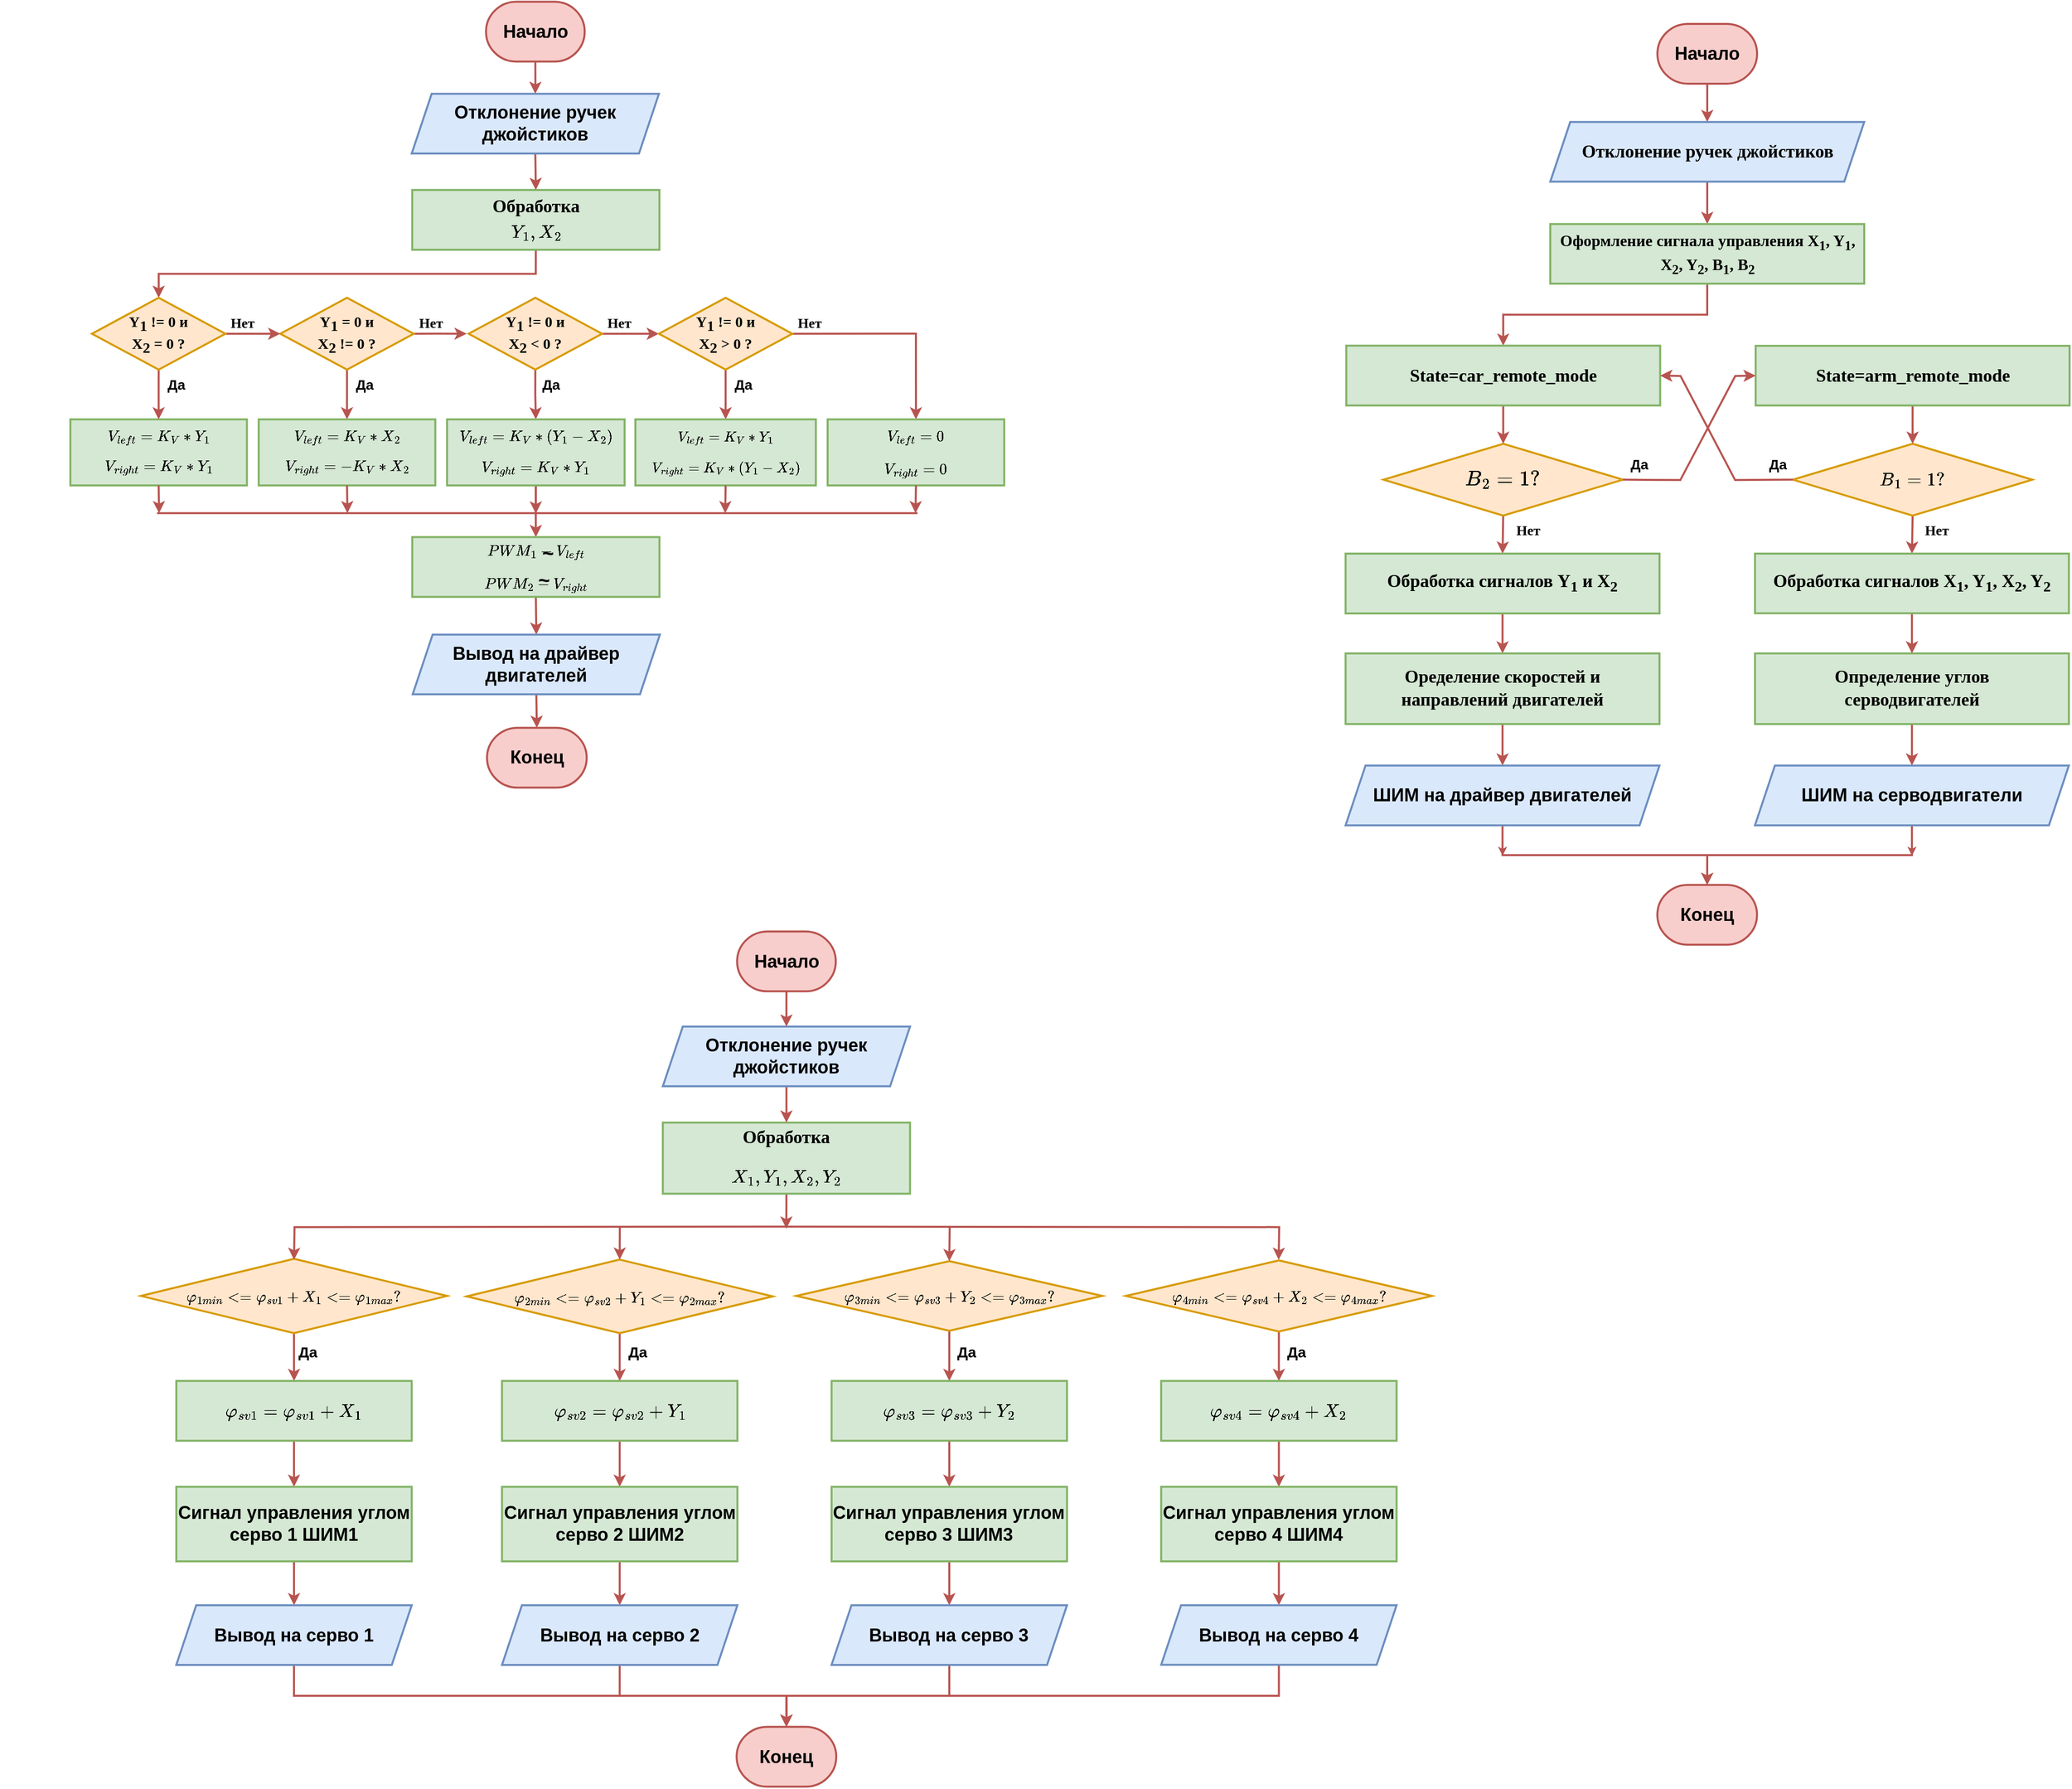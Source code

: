 <mxfile version="21.2.1" type="device">
  <diagram name="Page-1" id="fsiJWCrkEgGXUVQKhtXs">
    <mxGraphModel dx="1404" dy="806" grid="1" gridSize="3.937" guides="1" tooltips="1" connect="1" arrows="1" fold="1" page="1" pageScale="1" pageWidth="3300" pageHeight="2339" math="1" shadow="0">
      <root>
        <mxCell id="0" />
        <mxCell id="1" parent="0" />
        <mxCell id="ckgiYPbU8TG16HKiA_05-8" style="edgeStyle=orthogonalEdgeStyle;rounded=0;orthogonalLoop=1;jettySize=auto;html=1;exitX=0.5;exitY=1;exitDx=0;exitDy=0;entryX=0.5;entryY=0;entryDx=0;entryDy=0;fillColor=#f8cecc;strokeColor=#b85450;strokeWidth=2;" parent="1" source="ckgiYPbU8TG16HKiA_05-1" target="ckgiYPbU8TG16HKiA_05-2" edge="1">
          <mxGeometry relative="1" as="geometry" />
        </mxCell>
        <mxCell id="ckgiYPbU8TG16HKiA_05-1" value="&lt;h3&gt;&lt;font style=&quot;font-size: 18px;&quot; face=&quot;Verdana&quot;&gt;Отклонение ручек джойстиков&lt;/font&gt;&lt;/h3&gt;" style="shape=parallelogram;perimeter=parallelogramPerimeter;whiteSpace=wrap;html=1;fixedSize=1;strokeWidth=2;fillColor=#dae8fc;strokeColor=#6c8ebf;" parent="1" vertex="1">
          <mxGeometry x="1571.54" y="224.41" width="314.96" height="59.842" as="geometry" />
        </mxCell>
        <mxCell id="ckgiYPbU8TG16HKiA_05-32" style="edgeStyle=orthogonalEdgeStyle;rounded=0;orthogonalLoop=1;jettySize=auto;html=1;exitX=0.5;exitY=1;exitDx=0;exitDy=0;entryX=0.5;entryY=0;entryDx=0;entryDy=0;fillColor=#f8cecc;strokeColor=#b85450;strokeWidth=2;" parent="1" source="ckgiYPbU8TG16HKiA_05-2" target="ckgiYPbU8TG16HKiA_05-11" edge="1">
          <mxGeometry relative="1" as="geometry" />
        </mxCell>
        <mxCell id="ckgiYPbU8TG16HKiA_05-2" value="&lt;h3 style=&quot;font-size: 16px;&quot;&gt;&lt;font style=&quot;font-size: 16px;&quot; face=&quot;Verdana&quot;&gt;Оформление сигнала управления X&lt;sub style=&quot;&quot;&gt;1&lt;/sub&gt;, Y&lt;sub style=&quot;&quot;&gt;1&lt;/sub&gt;, X&lt;sub style=&quot;&quot;&gt;2&lt;/sub&gt;, Y&lt;sub style=&quot;&quot;&gt;2&lt;/sub&gt;, B&lt;sub style=&quot;&quot;&gt;1&lt;/sub&gt;, B&lt;sub style=&quot;&quot;&gt;2&lt;/sub&gt;&lt;/font&gt;&lt;/h3&gt;" style="rounded=0;whiteSpace=wrap;html=1;strokeWidth=2;fillColor=#d5e8d4;strokeColor=#82b366;" parent="1" vertex="1">
          <mxGeometry x="1571.537" y="326.777" width="314.96" height="59.842" as="geometry" />
        </mxCell>
        <mxCell id="ckgiYPbU8TG16HKiA_05-23" style="edgeStyle=orthogonalEdgeStyle;rounded=0;orthogonalLoop=1;jettySize=auto;html=1;exitX=0.5;exitY=1;exitDx=0;exitDy=0;entryX=0.5;entryY=0;entryDx=0;entryDy=0;strokeWidth=2;fillColor=#f8cecc;strokeColor=#b85450;" parent="1" source="ckgiYPbU8TG16HKiA_05-3" target="ckgiYPbU8TG16HKiA_05-5" edge="1">
          <mxGeometry relative="1" as="geometry" />
        </mxCell>
        <mxCell id="ckgiYPbU8TG16HKiA_05-3" value="&lt;h3&gt;&lt;font style=&quot;font-size: 18px;&quot;&gt;$$B_2=1?$$&lt;/font&gt;&lt;/h3&gt;" style="rhombus;whiteSpace=wrap;html=1;strokeWidth=2;fillColor=#ffe6cc;strokeColor=#d79b00;" parent="1" vertex="1">
          <mxGeometry x="1404.217" y="547.247" width="240.16" height="72.12" as="geometry" />
        </mxCell>
        <mxCell id="ckgiYPbU8TG16HKiA_05-25" style="edgeStyle=orthogonalEdgeStyle;rounded=0;orthogonalLoop=1;jettySize=auto;html=1;exitX=0.5;exitY=1;exitDx=0;exitDy=0;entryX=0.5;entryY=0;entryDx=0;entryDy=0;strokeWidth=2;fillColor=#f8cecc;strokeColor=#b85450;" parent="1" source="ckgiYPbU8TG16HKiA_05-4" target="ckgiYPbU8TG16HKiA_05-13" edge="1">
          <mxGeometry relative="1" as="geometry" />
        </mxCell>
        <mxCell id="ckgiYPbU8TG16HKiA_05-4" value="&lt;h3&gt;&lt;font style=&quot;font-size: 18px;&quot; face=&quot;Verdana&quot;&gt;$$B_1=1?$$&lt;/font&gt;&lt;/h3&gt;" style="rhombus;whiteSpace=wrap;html=1;strokeWidth=2;fillColor=#ffe6cc;strokeColor=#d79b00;" parent="1" vertex="1">
          <mxGeometry x="1815.004" y="547.244" width="240.16" height="72.12" as="geometry" />
        </mxCell>
        <mxCell id="ckgiYPbU8TG16HKiA_05-24" style="edgeStyle=orthogonalEdgeStyle;rounded=0;orthogonalLoop=1;jettySize=auto;html=1;exitX=0.5;exitY=1;exitDx=0;exitDy=0;entryX=0.5;entryY=0;entryDx=0;entryDy=0;fillColor=#f8cecc;strokeColor=#b85450;strokeWidth=2;" parent="1" source="ckgiYPbU8TG16HKiA_05-5" target="ckgiYPbU8TG16HKiA_05-16" edge="1">
          <mxGeometry relative="1" as="geometry" />
        </mxCell>
        <mxCell id="ckgiYPbU8TG16HKiA_05-5" value="&lt;h3&gt;&lt;font style=&quot;font-size: 18px;&quot; face=&quot;Verdana&quot;&gt;Обработка сигналов Y&lt;sub&gt;1&lt;/sub&gt; и X&lt;sub&gt;2&lt;/sub&gt;&lt;/font&gt;&lt;/h3&gt;" style="rounded=0;whiteSpace=wrap;html=1;fillColor=#d5e8d4;strokeColor=#82b366;strokeWidth=2;" parent="1" vertex="1">
          <mxGeometry x="1366.15" y="657.48" width="314.96" height="60" as="geometry" />
        </mxCell>
        <mxCell id="ckgiYPbU8TG16HKiA_05-30" style="edgeStyle=orthogonalEdgeStyle;rounded=0;orthogonalLoop=1;jettySize=auto;html=1;exitX=0.5;exitY=1;exitDx=0;exitDy=0;entryX=0.5;entryY=0;entryDx=0;entryDy=0;strokeWidth=2;fillColor=#f8cecc;strokeColor=#b85450;" parent="1" source="ckgiYPbU8TG16HKiA_05-6" target="8ATbVjn-J36DUNuE1o3C-2" edge="1">
          <mxGeometry relative="1" as="geometry">
            <mxPoint x="1934.397" y="871.777" as="targetPoint" />
          </mxGeometry>
        </mxCell>
        <mxCell id="ckgiYPbU8TG16HKiA_05-6" value="&lt;h3 style=&quot;line-height: 50%;&quot;&gt;&lt;font style=&quot;font-size: 18px;&quot; face=&quot;Verdana&quot;&gt;Определение углов&lt;/font&gt;&lt;/h3&gt;&lt;h3 style=&quot;line-height: 50%;&quot;&gt;&lt;font style=&quot;font-size: 18px;&quot; face=&quot;Verdana&quot;&gt;серводвигателей&lt;/font&gt;&lt;/h3&gt;" style="rounded=0;whiteSpace=wrap;html=1;fillColor=#d5e8d4;strokeColor=#82b366;strokeWidth=2;" parent="1" vertex="1">
          <mxGeometry x="1776.92" y="757.6" width="314.96" height="70.866" as="geometry" />
        </mxCell>
        <mxCell id="ckgiYPbU8TG16HKiA_05-17" style="edgeStyle=orthogonalEdgeStyle;rounded=0;orthogonalLoop=1;jettySize=auto;html=1;exitX=0.5;exitY=1;exitDx=0;exitDy=0;entryX=0.5;entryY=0;entryDx=0;entryDy=0;strokeWidth=2;fillColor=#f8cecc;strokeColor=#b85450;" parent="1" source="ckgiYPbU8TG16HKiA_05-11" target="ckgiYPbU8TG16HKiA_05-3" edge="1">
          <mxGeometry relative="1" as="geometry" />
        </mxCell>
        <mxCell id="ckgiYPbU8TG16HKiA_05-11" value="&lt;h3&gt;&lt;font style=&quot;font-size: 18px;&quot; face=&quot;Verdana&quot;&gt;State=car_remote_mode&lt;/font&gt;&lt;/h3&gt;" style="rounded=0;whiteSpace=wrap;html=1;fillColor=#d5e8d4;strokeColor=#82b366;strokeWidth=2;" parent="1" vertex="1">
          <mxGeometry x="1366.82" y="448.82" width="314.96" height="60" as="geometry" />
        </mxCell>
        <mxCell id="hbuDphOmrhNzeHZdNH6L-1" style="edgeStyle=orthogonalEdgeStyle;rounded=0;orthogonalLoop=1;jettySize=auto;html=1;exitX=0.5;exitY=1;exitDx=0;exitDy=0;entryX=0.5;entryY=0;entryDx=0;entryDy=0;strokeWidth=2;fillColor=#f8cecc;strokeColor=#b85450;" parent="1" source="ckgiYPbU8TG16HKiA_05-12" target="ckgiYPbU8TG16HKiA_05-4" edge="1">
          <mxGeometry relative="1" as="geometry" />
        </mxCell>
        <mxCell id="ckgiYPbU8TG16HKiA_05-12" value="&lt;h3&gt;&lt;font style=&quot;font-size: 18px;&quot; face=&quot;Verdana&quot;&gt;State=arm_remote_mode&lt;/font&gt;&lt;/h3&gt;" style="rounded=0;whiteSpace=wrap;html=1;fillColor=#d5e8d4;strokeColor=#82b366;strokeWidth=2;" parent="1" vertex="1">
          <mxGeometry x="1777.6" y="448.98" width="314.96" height="59.842" as="geometry" />
        </mxCell>
        <mxCell id="ckgiYPbU8TG16HKiA_05-26" style="edgeStyle=orthogonalEdgeStyle;rounded=0;orthogonalLoop=1;jettySize=auto;html=1;exitX=0.5;exitY=1;exitDx=0;exitDy=0;entryX=0.5;entryY=0;entryDx=0;entryDy=0;strokeWidth=2;fillColor=#f8cecc;strokeColor=#b85450;" parent="1" source="ckgiYPbU8TG16HKiA_05-13" target="ckgiYPbU8TG16HKiA_05-6" edge="1">
          <mxGeometry relative="1" as="geometry" />
        </mxCell>
        <mxCell id="ckgiYPbU8TG16HKiA_05-13" value="&lt;h3&gt;&lt;font style=&quot;font-size: 18px;&quot; face=&quot;Verdana&quot;&gt;Обработка сигналов X&lt;sub&gt;1&lt;/sub&gt;, Y&lt;sub&gt;1&lt;/sub&gt;, X&lt;sub&gt;2&lt;/sub&gt;, Y&lt;sub&gt;2&lt;/sub&gt;&lt;/font&gt;&lt;/h3&gt;" style="rounded=0;whiteSpace=wrap;html=1;fillColor=#d5e8d4;strokeColor=#82b366;strokeWidth=2;" parent="1" vertex="1">
          <mxGeometry x="1776.92" y="657.48" width="314.96" height="59.842" as="geometry" />
        </mxCell>
        <mxCell id="ckgiYPbU8TG16HKiA_05-29" style="edgeStyle=orthogonalEdgeStyle;rounded=0;orthogonalLoop=1;jettySize=auto;html=1;exitX=0.5;exitY=1;exitDx=0;exitDy=0;entryX=0.5;entryY=0;entryDx=0;entryDy=0;fillColor=#f8cecc;strokeColor=#b85450;strokeWidth=2;" parent="1" source="ckgiYPbU8TG16HKiA_05-16" target="8ATbVjn-J36DUNuE1o3C-1" edge="1">
          <mxGeometry relative="1" as="geometry">
            <mxPoint x="1523.614" y="871.774" as="targetPoint" />
          </mxGeometry>
        </mxCell>
        <mxCell id="ckgiYPbU8TG16HKiA_05-16" value="&lt;h3 style=&quot;line-height: 50%;&quot;&gt;&lt;font style=&quot;font-size: 18px;&quot; face=&quot;Verdana&quot;&gt;Оределение скоростей и&lt;/font&gt;&lt;/h3&gt;&lt;h3 style=&quot;line-height: 50%;&quot;&gt;&lt;font style=&quot;font-size: 18px;&quot; face=&quot;Verdana&quot;&gt;направлений двигателей&lt;/font&gt;&lt;/h3&gt;" style="rounded=0;whiteSpace=wrap;html=1;fillColor=#d5e8d4;strokeColor=#82b366;strokeWidth=2;spacingTop=0;spacing=2;spacingBottom=0;" parent="1" vertex="1">
          <mxGeometry x="1366.137" y="757.597" width="314.96" height="70.866" as="geometry" />
        </mxCell>
        <mxCell id="ckgiYPbU8TG16HKiA_05-21" value="" style="endArrow=classic;html=1;rounded=0;exitX=1;exitY=0.5;exitDx=0;exitDy=0;entryX=0;entryY=0.5;entryDx=0;entryDy=0;fillColor=#f8cecc;strokeColor=#b85450;strokeWidth=2;" parent="1" source="ckgiYPbU8TG16HKiA_05-3" target="ckgiYPbU8TG16HKiA_05-12" edge="1">
          <mxGeometry width="50" height="50" relative="1" as="geometry">
            <mxPoint x="1477.17" y="510.19" as="sourcePoint" />
            <mxPoint x="1527.17" y="460.19" as="targetPoint" />
            <Array as="points">
              <mxPoint x="1702" y="583.66" />
              <mxPoint x="1757.17" y="479.19" />
            </Array>
          </mxGeometry>
        </mxCell>
        <mxCell id="ckgiYPbU8TG16HKiA_05-22" value="" style="endArrow=classic;html=1;rounded=0;exitX=0;exitY=0.5;exitDx=0;exitDy=0;entryX=1;entryY=0.5;entryDx=0;entryDy=0;strokeWidth=2;fillColor=#f8cecc;strokeColor=#b85450;" parent="1" source="ckgiYPbU8TG16HKiA_05-4" target="ckgiYPbU8TG16HKiA_05-11" edge="1">
          <mxGeometry width="50" height="50" relative="1" as="geometry">
            <mxPoint x="1595.17" y="530.19" as="sourcePoint" />
            <mxPoint x="1645.17" y="480.19" as="targetPoint" />
            <Array as="points">
              <mxPoint x="1757" y="583.66" />
              <mxPoint x="1702.17" y="479.19" />
            </Array>
          </mxGeometry>
        </mxCell>
        <mxCell id="hbuDphOmrhNzeHZdNH6L-2" value="&lt;h3&gt;Да&lt;/h3&gt;" style="text;html=1;strokeColor=none;fillColor=none;align=center;verticalAlign=middle;whiteSpace=wrap;rounded=0;strokeWidth=2;" parent="1" vertex="1">
          <mxGeometry x="1651.457" y="552.607" width="19.68" height="30" as="geometry" />
        </mxCell>
        <mxCell id="hbuDphOmrhNzeHZdNH6L-3" value="&lt;h3&gt;Да&lt;/h3&gt;" style="text;html=1;strokeColor=none;fillColor=none;align=center;verticalAlign=middle;whiteSpace=wrap;rounded=0;strokeWidth=2;" parent="1" vertex="1">
          <mxGeometry x="1789.584" y="552.604" width="19.68" height="30" as="geometry" />
        </mxCell>
        <mxCell id="hbuDphOmrhNzeHZdNH6L-4" value="&lt;h3&gt;&lt;font face=&quot;Verdana&quot;&gt;Нет&lt;/font&gt;&lt;/h3&gt;" style="text;html=1;strokeColor=none;fillColor=none;align=center;verticalAlign=middle;whiteSpace=wrap;rounded=0;strokeWidth=2;" parent="1" vertex="1">
          <mxGeometry x="1532.165" y="619.365" width="35.43" height="30" as="geometry" />
        </mxCell>
        <mxCell id="hbuDphOmrhNzeHZdNH6L-5" value="&lt;h3&gt;&lt;font face=&quot;Verdana&quot;&gt;Нет&lt;/font&gt;&lt;/h3&gt;" style="text;html=1;strokeColor=none;fillColor=none;align=center;verticalAlign=middle;whiteSpace=wrap;rounded=0;strokeWidth=2;" parent="1" vertex="1">
          <mxGeometry x="1941.612" y="619.362" width="35.43" height="30" as="geometry" />
        </mxCell>
        <mxCell id="NCgkYPKFreBc9JojdYY1-28" style="edgeStyle=orthogonalEdgeStyle;rounded=0;orthogonalLoop=1;jettySize=auto;html=1;exitX=0.5;exitY=1;exitDx=0;exitDy=0;strokeWidth=2;fillColor=#f8cecc;strokeColor=#b85450;" parent="1" source="NCgkYPKFreBc9JojdYY1-2" target="NCgkYPKFreBc9JojdYY1-15" edge="1">
          <mxGeometry relative="1" as="geometry" />
        </mxCell>
        <mxCell id="NCgkYPKFreBc9JojdYY1-2" value="&lt;h3 style=&quot;line-height: 0%;&quot;&gt;&lt;font style=&quot;font-size: 18px;&quot; face=&quot;Verdana&quot;&gt;Обработка $$Y_1,X_2$$&lt;/font&gt;&lt;/h3&gt;" style="rounded=0;whiteSpace=wrap;html=1;fillColor=#d5e8d4;strokeColor=#82b366;strokeWidth=2;spacing=0;spacingBottom=-10;" parent="1" vertex="1">
          <mxGeometry x="429.627" y="292.607" width="248.03" height="60" as="geometry" />
        </mxCell>
        <mxCell id="NCgkYPKFreBc9JojdYY1-3" style="edgeStyle=orthogonalEdgeStyle;rounded=0;orthogonalLoop=1;jettySize=auto;html=1;exitX=1;exitY=0.5;exitDx=0;exitDy=0;entryX=0;entryY=0.5;entryDx=0;entryDy=0;strokeWidth=2;fillColor=#f8cecc;strokeColor=#b85450;" parent="1" source="NCgkYPKFreBc9JojdYY1-5" edge="1">
          <mxGeometry relative="1" as="geometry">
            <mxPoint x="484.244" y="436.844" as="targetPoint" />
          </mxGeometry>
        </mxCell>
        <mxCell id="NCgkYPKFreBc9JojdYY1-4" style="edgeStyle=orthogonalEdgeStyle;rounded=0;orthogonalLoop=1;jettySize=auto;html=1;exitX=0.5;exitY=1;exitDx=0;exitDy=0;entryX=0.5;entryY=0;entryDx=0;entryDy=0;strokeWidth=2;fillColor=#f8cecc;strokeColor=#b85450;" parent="1" source="NCgkYPKFreBc9JojdYY1-5" target="NCgkYPKFreBc9JojdYY1-16" edge="1">
          <mxGeometry relative="1" as="geometry" />
        </mxCell>
        <mxCell id="NCgkYPKFreBc9JojdYY1-5" value="&lt;h3 style=&quot;font-size: 15px;&quot;&gt;&lt;font face=&quot;Verdana&quot; style=&quot;font-size: 15px;&quot;&gt;Y&lt;sub style=&quot;font-size: 15px;&quot;&gt;1&lt;/sub&gt;&amp;nbsp;= 0 и&lt;br style=&quot;font-size: 15px;&quot;&gt;X&lt;sub style=&quot;font-size: 15px;&quot;&gt;2&lt;/sub&gt;&amp;nbsp;!= 0 ?&lt;/font&gt;&lt;/h3&gt;" style="rhombus;whiteSpace=wrap;html=1;strokeWidth=2;fillColor=#ffe6cc;strokeColor=#d79b00;fontSize=15;" parent="1" vertex="1">
          <mxGeometry x="297.257" y="400.777" width="133.86" height="72.12" as="geometry" />
        </mxCell>
        <mxCell id="NCgkYPKFreBc9JojdYY1-6" style="edgeStyle=orthogonalEdgeStyle;rounded=0;orthogonalLoop=1;jettySize=auto;html=1;exitX=1;exitY=0.5;exitDx=0;exitDy=0;strokeWidth=2;fillColor=#f8cecc;strokeColor=#b85450;" parent="1" source="NCgkYPKFreBc9JojdYY1-8" target="NCgkYPKFreBc9JojdYY1-11" edge="1">
          <mxGeometry relative="1" as="geometry" />
        </mxCell>
        <mxCell id="NCgkYPKFreBc9JojdYY1-7" style="edgeStyle=orthogonalEdgeStyle;rounded=0;orthogonalLoop=1;jettySize=auto;html=1;exitX=0.5;exitY=1;exitDx=0;exitDy=0;entryX=0.5;entryY=0;entryDx=0;entryDy=0;strokeWidth=2;fillColor=#f8cecc;strokeColor=#b85450;" parent="1" source="NCgkYPKFreBc9JojdYY1-8" target="NCgkYPKFreBc9JojdYY1-17" edge="1">
          <mxGeometry relative="1" as="geometry" />
        </mxCell>
        <mxCell id="NCgkYPKFreBc9JojdYY1-8" value="&lt;h3 style=&quot;font-size: 15px;&quot;&gt;&lt;font face=&quot;Verdana&quot; style=&quot;font-size: 15px;&quot;&gt;Y&lt;sub style=&quot;font-size: 15px;&quot;&gt;1&lt;/sub&gt;&amp;nbsp;!= 0 и&lt;br style=&quot;font-size: 15px;&quot;&gt;X&lt;sub style=&quot;font-size: 15px;&quot;&gt;2&lt;/sub&gt;&amp;nbsp;&amp;lt; 0 ?&lt;/font&gt;&lt;/h3&gt;" style="rhombus;whiteSpace=wrap;html=1;strokeWidth=2;fillColor=#ffe6cc;strokeColor=#d79b00;fontSize=15;" parent="1" vertex="1">
          <mxGeometry x="486.214" y="400.794" width="133.86" height="72.12" as="geometry" />
        </mxCell>
        <mxCell id="NCgkYPKFreBc9JojdYY1-9" style="edgeStyle=orthogonalEdgeStyle;rounded=0;orthogonalLoop=1;jettySize=auto;html=1;exitX=1;exitY=0.5;exitDx=0;exitDy=0;entryX=0.5;entryY=0;entryDx=0;entryDy=0;strokeWidth=2;fillColor=#f8cecc;strokeColor=#b85450;" parent="1" source="NCgkYPKFreBc9JojdYY1-11" target="NCgkYPKFreBc9JojdYY1-19" edge="1">
          <mxGeometry relative="1" as="geometry">
            <mxPoint x="862.178" y="436.838" as="targetPoint" />
          </mxGeometry>
        </mxCell>
        <mxCell id="NCgkYPKFreBc9JojdYY1-10" style="edgeStyle=orthogonalEdgeStyle;rounded=0;orthogonalLoop=1;jettySize=auto;html=1;exitX=0.5;exitY=1;exitDx=0;exitDy=0;entryX=0.5;entryY=0;entryDx=0;entryDy=0;strokeWidth=2;fillColor=#f8cecc;strokeColor=#b85450;" parent="1" source="NCgkYPKFreBc9JojdYY1-11" target="NCgkYPKFreBc9JojdYY1-18" edge="1">
          <mxGeometry relative="1" as="geometry" />
        </mxCell>
        <mxCell id="NCgkYPKFreBc9JojdYY1-11" value="&lt;h3 style=&quot;font-size: 15px;&quot;&gt;&lt;font face=&quot;Verdana&quot; style=&quot;font-size: 15px;&quot;&gt;Y&lt;sub style=&quot;font-size: 15px;&quot;&gt;1&lt;/sub&gt; != 0 и&lt;br style=&quot;font-size: 15px;&quot;&gt;X&lt;sub style=&quot;font-size: 15px;&quot;&gt;2&lt;/sub&gt;&amp;nbsp;&amp;gt; 0 ?&lt;/font&gt;&lt;/h3&gt;" style="rhombus;whiteSpace=wrap;html=1;strokeWidth=2;fillColor=#ffe6cc;strokeColor=#d79b00;fontSize=15;" parent="1" vertex="1">
          <mxGeometry x="677.141" y="400.781" width="133.86" height="72.12" as="geometry" />
        </mxCell>
        <mxCell id="NCgkYPKFreBc9JojdYY1-12" value="&lt;h3 style=&quot;line-height: 0%; font-size: 15px;&quot;&gt;&lt;font style=&quot;font-size: 15px;&quot; face=&quot;Verdana&quot;&gt;$$V_{left}=K_V*Y_1$$$$V_{right}=K_V*Y_1$$&lt;/font&gt;&lt;/h3&gt;" style="rounded=0;whiteSpace=wrap;html=1;strokeWidth=2;fillColor=#d5e8d4;strokeColor=#82b366;fontSize=15;" parent="1" vertex="1">
          <mxGeometry x="86.61" y="522.76" width="177.16" height="66.29" as="geometry" />
        </mxCell>
        <mxCell id="NCgkYPKFreBc9JojdYY1-13" style="edgeStyle=orthogonalEdgeStyle;rounded=0;orthogonalLoop=1;jettySize=auto;html=1;exitX=1;exitY=0.5;exitDx=0;exitDy=0;entryX=0;entryY=0.5;entryDx=0;entryDy=0;strokeWidth=2;fillColor=#f8cecc;strokeColor=#b85450;" parent="1" source="NCgkYPKFreBc9JojdYY1-15" target="NCgkYPKFreBc9JojdYY1-5" edge="1">
          <mxGeometry relative="1" as="geometry" />
        </mxCell>
        <mxCell id="NCgkYPKFreBc9JojdYY1-14" style="edgeStyle=orthogonalEdgeStyle;rounded=0;orthogonalLoop=1;jettySize=auto;html=1;exitX=0.5;exitY=1;exitDx=0;exitDy=0;entryX=0.5;entryY=0;entryDx=0;entryDy=0;strokeWidth=2;fillColor=#f8cecc;strokeColor=#b85450;" parent="1" source="NCgkYPKFreBc9JojdYY1-15" target="NCgkYPKFreBc9JojdYY1-12" edge="1">
          <mxGeometry relative="1" as="geometry" />
        </mxCell>
        <mxCell id="NCgkYPKFreBc9JojdYY1-15" value="&lt;h3 style=&quot;font-size: 15px;&quot;&gt;&lt;font face=&quot;Verdana&quot; style=&quot;font-size: 15px;&quot;&gt;Y&lt;sub style=&quot;font-size: 15px;&quot;&gt;1&lt;/sub&gt;&amp;nbsp;!= 0 и&lt;br style=&quot;font-size: 15px;&quot;&gt;X&lt;sub style=&quot;font-size: 15px;&quot;&gt;2&lt;/sub&gt;&amp;nbsp;= 0 ?&lt;/font&gt;&lt;/h3&gt;" style="rhombus;whiteSpace=wrap;html=1;strokeWidth=2;fillColor=#ffe6cc;strokeColor=#d79b00;fontSize=15;" parent="1" vertex="1">
          <mxGeometry x="108.264" y="400.764" width="133.86" height="72.12" as="geometry" />
        </mxCell>
        <mxCell id="NCgkYPKFreBc9JojdYY1-16" value="&lt;h3 style=&quot;line-height: 0%; font-size: 15px;&quot;&gt;&lt;font style=&quot;font-size: 15px;&quot; face=&quot;Verdana&quot;&gt;$$V_{left}=K_V*X_2$$$$V_{right}=-K_V*X_2$$&lt;/font&gt;&lt;/h3&gt;" style="rounded=0;whiteSpace=wrap;html=1;strokeWidth=2;fillColor=#d5e8d4;strokeColor=#82b366;fontSize=15;" parent="1" vertex="1">
          <mxGeometry x="275.59" y="522.76" width="177.19" height="66.3" as="geometry" />
        </mxCell>
        <mxCell id="NCgkYPKFreBc9JojdYY1-38" style="edgeStyle=orthogonalEdgeStyle;rounded=0;orthogonalLoop=1;jettySize=auto;html=1;exitX=0.5;exitY=1;exitDx=0;exitDy=0;entryX=0.5;entryY=0;entryDx=0;entryDy=0;fillColor=#f8cecc;strokeColor=#b85450;strokeWidth=2;" parent="1" source="NCgkYPKFreBc9JojdYY1-17" target="NCgkYPKFreBc9JojdYY1-29" edge="1">
          <mxGeometry relative="1" as="geometry" />
        </mxCell>
        <mxCell id="NCgkYPKFreBc9JojdYY1-45" style="edgeStyle=orthogonalEdgeStyle;rounded=0;orthogonalLoop=1;jettySize=auto;html=1;exitX=0.5;exitY=1;exitDx=0;exitDy=0;fillColor=#f8cecc;strokeColor=#b85450;strokeWidth=2;" parent="1" source="NCgkYPKFreBc9JojdYY1-17" edge="1">
          <mxGeometry relative="1" as="geometry">
            <mxPoint x="553.62" y="617.253" as="targetPoint" />
          </mxGeometry>
        </mxCell>
        <mxCell id="NCgkYPKFreBc9JojdYY1-17" value="&lt;h3 style=&quot;line-height: 0%; font-size: 15px;&quot;&gt;&lt;font style=&quot;font-size: 15px;&quot; face=&quot;Verdana&quot;&gt;$$V_{left}=K_V*(Y_1-X_2)$$$$V_{right}=K_V*Y_1$$&lt;/font&gt;&lt;/h3&gt;" style="rounded=0;whiteSpace=wrap;html=1;strokeWidth=2;fillColor=#d5e8d4;strokeColor=#82b366;fontSize=15;" parent="1" vertex="1">
          <mxGeometry x="464.56" y="522.77" width="178.17" height="66.29" as="geometry" />
        </mxCell>
        <mxCell id="NCgkYPKFreBc9JojdYY1-18" value="&lt;h3 style=&quot;font-size: 14px;&quot;&gt;&lt;font face=&quot;Verdana&quot; style=&quot;font-size: 14px;&quot;&gt;$$V_{left}=K_V*Y_1$$$$V_{right}=K_V*(Y_1-X_2)$$&lt;/font&gt;&lt;/h3&gt;" style="rounded=0;whiteSpace=wrap;html=1;strokeWidth=2;fillColor=#d5e8d4;strokeColor=#82b366;fontSize=14;" parent="1" vertex="1">
          <mxGeometry x="653.54" y="522.76" width="181.07" height="66.29" as="geometry" />
        </mxCell>
        <mxCell id="NCgkYPKFreBc9JojdYY1-19" value="&lt;h3 style=&quot;font-size: 15px;&quot;&gt;&lt;font face=&quot;Verdana&quot; style=&quot;font-size: 15px;&quot;&gt;$$V_{left}=0$$$$V_{right}=0$$&lt;/font&gt;&lt;/h3&gt;" style="rounded=0;whiteSpace=wrap;html=1;strokeWidth=2;fillColor=#d5e8d4;strokeColor=#82b366;fontSize=15;" parent="1" vertex="1">
          <mxGeometry x="846.44" y="522.76" width="177.19" height="66.3" as="geometry" />
        </mxCell>
        <mxCell id="NCgkYPKFreBc9JojdYY1-20" value="&lt;h3&gt;Да&lt;/h3&gt;" style="text;html=1;strokeColor=none;fillColor=none;align=center;verticalAlign=middle;whiteSpace=wrap;rounded=0;strokeWidth=2;" parent="1" vertex="1">
          <mxGeometry x="183.067" y="472.897" width="19.68" height="30" as="geometry" />
        </mxCell>
        <mxCell id="NCgkYPKFreBc9JojdYY1-21" value="&lt;h3&gt;Да&lt;/h3&gt;" style="text;html=1;strokeColor=none;fillColor=none;align=center;verticalAlign=middle;whiteSpace=wrap;rounded=0;strokeWidth=2;" parent="1" vertex="1">
          <mxGeometry x="372.054" y="472.914" width="19.68" height="30" as="geometry" />
        </mxCell>
        <mxCell id="NCgkYPKFreBc9JojdYY1-22" value="&lt;h3&gt;Да&lt;/h3&gt;" style="text;html=1;strokeColor=none;fillColor=none;align=center;verticalAlign=middle;whiteSpace=wrap;rounded=0;strokeWidth=2;" parent="1" vertex="1">
          <mxGeometry x="559.061" y="472.921" width="19.68" height="30" as="geometry" />
        </mxCell>
        <mxCell id="NCgkYPKFreBc9JojdYY1-23" value="&lt;h3&gt;Да&lt;/h3&gt;" style="text;html=1;strokeColor=none;fillColor=none;align=center;verticalAlign=middle;whiteSpace=wrap;rounded=0;strokeWidth=2;" parent="1" vertex="1">
          <mxGeometry x="751.945" y="472.885" width="19.68" height="30" as="geometry" />
        </mxCell>
        <mxCell id="NCgkYPKFreBc9JojdYY1-24" value="&lt;h3&gt;&lt;font face=&quot;Verdana&quot;&gt;Нет&lt;/font&gt;&lt;/h3&gt;" style="text;html=1;strokeColor=none;fillColor=none;align=center;verticalAlign=middle;whiteSpace=wrap;rounded=0;strokeWidth=2;" parent="1" vertex="1">
          <mxGeometry x="242.127" y="410.887" width="35.43" height="30" as="geometry" />
        </mxCell>
        <mxCell id="NCgkYPKFreBc9JojdYY1-25" value="&lt;h3&gt;&lt;font face=&quot;Verdana&quot;&gt;Нет&lt;/font&gt;&lt;/h3&gt;" style="text;html=1;strokeColor=none;fillColor=none;align=center;verticalAlign=middle;whiteSpace=wrap;rounded=0;strokeWidth=2;" parent="1" vertex="1">
          <mxGeometry x="431.124" y="410.894" width="35.43" height="30" as="geometry" />
        </mxCell>
        <mxCell id="NCgkYPKFreBc9JojdYY1-26" value="&lt;h3&gt;&lt;font face=&quot;Verdana&quot;&gt;Нет&lt;/font&gt;&lt;/h3&gt;" style="text;html=1;strokeColor=none;fillColor=none;align=center;verticalAlign=middle;whiteSpace=wrap;rounded=0;strokeWidth=2;" parent="1" vertex="1">
          <mxGeometry x="620.081" y="410.911" width="35.43" height="30" as="geometry" />
        </mxCell>
        <mxCell id="NCgkYPKFreBc9JojdYY1-27" value="&lt;h3&gt;&lt;font face=&quot;Verdana&quot;&gt;Нет&lt;/font&gt;&lt;/h3&gt;" style="text;html=1;strokeColor=none;fillColor=none;align=center;verticalAlign=middle;whiteSpace=wrap;rounded=0;strokeWidth=2;" parent="1" vertex="1">
          <mxGeometry x="811.008" y="410.888" width="35.43" height="30" as="geometry" />
        </mxCell>
        <mxCell id="riTqwQMskZzUwDZGIbg6-4" style="edgeStyle=orthogonalEdgeStyle;rounded=0;orthogonalLoop=1;jettySize=auto;html=1;exitX=0.5;exitY=1;exitDx=0;exitDy=0;entryX=0.5;entryY=0;entryDx=0;entryDy=0;strokeWidth=2;fillColor=#f8cecc;strokeColor=#b85450;" parent="1" target="riTqwQMskZzUwDZGIbg6-3" edge="1">
          <mxGeometry relative="1" as="geometry">
            <mxPoint x="553.669" y="699.874" as="sourcePoint" />
          </mxGeometry>
        </mxCell>
        <mxCell id="NCgkYPKFreBc9JojdYY1-29" value="&lt;h3 style=&quot;font-size: 15px;&quot;&gt;&lt;font face=&quot;Verdana&quot; style=&quot;font-size: 15px;&quot;&gt;$$PWM_1-V_{left}$$$$PWM_2-V_{right}$$&lt;/font&gt;&lt;/h3&gt;" style="rounded=0;whiteSpace=wrap;html=1;fillColor=#d5e8d4;strokeColor=#82b366;strokeWidth=2;fontSize=15;" parent="1" vertex="1">
          <mxGeometry x="429.654" y="640.874" width="248.03" height="60" as="geometry" />
        </mxCell>
        <mxCell id="NCgkYPKFreBc9JojdYY1-32" value="&lt;font size=&quot;1&quot; style=&quot;&quot;&gt;&lt;b style=&quot;font-size: 20px;&quot;&gt;~&lt;/b&gt;&lt;/font&gt;" style="text;html=1;strokeColor=none;fillColor=none;align=center;verticalAlign=middle;whiteSpace=wrap;rounded=0;" parent="1" vertex="1">
          <mxGeometry x="535.53" y="640.87" width="60" height="30" as="geometry" />
        </mxCell>
        <mxCell id="NCgkYPKFreBc9JojdYY1-33" value="&lt;font size=&quot;1&quot; style=&quot;&quot;&gt;&lt;b style=&quot;font-size: 20px;&quot;&gt;~&lt;/b&gt;&lt;/font&gt;" style="text;html=1;strokeColor=none;fillColor=none;align=center;verticalAlign=middle;whiteSpace=wrap;rounded=0;" parent="1" vertex="1">
          <mxGeometry x="531.517" y="668.437" width="60" height="30" as="geometry" />
        </mxCell>
        <mxCell id="NCgkYPKFreBc9JojdYY1-40" value="" style="endArrow=none;html=1;rounded=0;fillColor=#f8cecc;strokeColor=#b85450;strokeWidth=2;" parent="1" edge="1">
          <mxGeometry width="50" height="50" relative="1" as="geometry">
            <mxPoint x="173.62" y="616.91" as="sourcePoint" />
            <mxPoint x="936.62" y="616.91" as="targetPoint" />
          </mxGeometry>
        </mxCell>
        <mxCell id="NCgkYPKFreBc9JojdYY1-41" value="" style="endArrow=classic;html=1;rounded=0;exitX=0.5;exitY=1;exitDx=0;exitDy=0;fillColor=#f8cecc;strokeColor=#b85450;strokeWidth=2;" parent="1" edge="1">
          <mxGeometry width="50" height="50" relative="1" as="geometry">
            <mxPoint x="175.19" y="589.05" as="sourcePoint" />
            <mxPoint x="175.62" y="616.91" as="targetPoint" />
          </mxGeometry>
        </mxCell>
        <mxCell id="NCgkYPKFreBc9JojdYY1-42" value="" style="endArrow=classic;html=1;rounded=0;exitX=0.5;exitY=1;exitDx=0;exitDy=0;fillColor=#f8cecc;strokeColor=#b85450;strokeWidth=2;" parent="1" source="NCgkYPKFreBc9JojdYY1-16" edge="1">
          <mxGeometry width="50" height="50" relative="1" as="geometry">
            <mxPoint x="539.62" y="568.91" as="sourcePoint" />
            <mxPoint x="364.62" y="616.91" as="targetPoint" />
          </mxGeometry>
        </mxCell>
        <mxCell id="NCgkYPKFreBc9JojdYY1-43" value="" style="endArrow=classic;html=1;rounded=0;exitX=0.5;exitY=1;exitDx=0;exitDy=0;fillColor=#f8cecc;strokeColor=#b85450;strokeWidth=2;" parent="1" source="NCgkYPKFreBc9JojdYY1-18" edge="1">
          <mxGeometry width="50" height="50" relative="1" as="geometry">
            <mxPoint x="456.62" y="536.91" as="sourcePoint" />
            <mxPoint x="743.62" y="616.91" as="targetPoint" />
          </mxGeometry>
        </mxCell>
        <mxCell id="NCgkYPKFreBc9JojdYY1-44" value="" style="endArrow=classic;html=1;rounded=0;exitX=0.5;exitY=1;exitDx=0;exitDy=0;fillColor=#f8cecc;strokeColor=#b85450;strokeWidth=2;" parent="1" source="NCgkYPKFreBc9JojdYY1-19" edge="1">
          <mxGeometry width="50" height="50" relative="1" as="geometry">
            <mxPoint x="456.62" y="536.91" as="sourcePoint" />
            <mxPoint x="934.62" y="616.91" as="targetPoint" />
          </mxGeometry>
        </mxCell>
        <mxCell id="NCgkYPKFreBc9JojdYY1-48" style="edgeStyle=orthogonalEdgeStyle;rounded=0;orthogonalLoop=1;jettySize=auto;html=1;exitX=0.5;exitY=1;exitDx=0;exitDy=0;entryX=0.5;entryY=0;entryDx=0;entryDy=0;fillColor=#f8cecc;strokeColor=#b85450;strokeWidth=2;fontSize=15;" parent="1" source="NCgkYPKFreBc9JojdYY1-49" target="NCgkYPKFreBc9JojdYY1-57" edge="1">
          <mxGeometry relative="1" as="geometry" />
        </mxCell>
        <mxCell id="NCgkYPKFreBc9JojdYY1-49" value="&lt;h3 style=&quot;font-size: 15px;&quot;&gt;&lt;font face=&quot;Verdana&quot; style=&quot;font-size: 15px;&quot;&gt;$$&lt;br style=&quot;font-size: 15px;&quot;&gt;\varphi_{1min}&amp;lt;=\varphi_{sv1}+X_1&amp;lt;=\varphi_{1max}?&lt;br style=&quot;font-size: 15px;&quot;&gt;$$&lt;/font&gt;&lt;/h3&gt;" style="rhombus;whiteSpace=wrap;html=1;fillColor=#ffe6cc;strokeColor=#d79b00;strokeWidth=2;fontSize=15;" parent="1" vertex="1">
          <mxGeometry x="157.477" y="1364.977" width="307.09" height="74.66" as="geometry" />
        </mxCell>
        <mxCell id="NCgkYPKFreBc9JojdYY1-50" style="edgeStyle=orthogonalEdgeStyle;rounded=0;orthogonalLoop=1;jettySize=auto;html=1;exitX=0.5;exitY=1;exitDx=0;exitDy=0;entryX=0.5;entryY=0;entryDx=0;entryDy=0;fillColor=#f8cecc;strokeColor=#b85450;strokeWidth=2;fontSize=15;" parent="1" source="NCgkYPKFreBc9JojdYY1-51" target="NCgkYPKFreBc9JojdYY1-59" edge="1">
          <mxGeometry relative="1" as="geometry">
            <mxPoint x="660.917" y="1474.997" as="targetPoint" />
          </mxGeometry>
        </mxCell>
        <mxCell id="NCgkYPKFreBc9JojdYY1-51" value="&lt;h3 style=&quot;font-size: 15px;&quot;&gt;&lt;font face=&quot;Verdana&quot; style=&quot;font-size: 15px;&quot;&gt;$$&lt;br style=&quot;font-size: 15px;&quot;&gt;\varphi_{2min}&amp;lt;=\varphi_{sv2}+Y_1&amp;lt;=\varphi_{2max}?&lt;br style=&quot;font-size: 15px;&quot;&gt;$$&lt;/font&gt;&lt;/h3&gt;" style="rhombus;whiteSpace=wrap;html=1;fillColor=#ffe6cc;strokeColor=#d79b00;strokeWidth=2;fontSize=15;" parent="1" vertex="1">
          <mxGeometry x="484.247" y="1365.837" width="307.09" height="73.8" as="geometry" />
        </mxCell>
        <mxCell id="NCgkYPKFreBc9JojdYY1-52" style="edgeStyle=orthogonalEdgeStyle;rounded=0;orthogonalLoop=1;jettySize=auto;html=1;exitX=0.5;exitY=1;exitDx=0;exitDy=0;fillColor=#f8cecc;strokeColor=#b85450;strokeWidth=2;fontSize=15;" parent="1" source="NCgkYPKFreBc9JojdYY1-53" target="NCgkYPKFreBc9JojdYY1-61" edge="1">
          <mxGeometry relative="1" as="geometry" />
        </mxCell>
        <mxCell id="NCgkYPKFreBc9JojdYY1-53" value="&lt;h3 style=&quot;font-size: 15px;&quot;&gt;&lt;font face=&quot;Verdana&quot; style=&quot;font-size: 15px;&quot;&gt;$$&lt;br style=&quot;font-size: 15px;&quot;&gt;\varphi_{3min}&amp;lt;=\varphi_{sv3}+Y_2&amp;lt;=\varphi_{3max}?&lt;br style=&quot;font-size: 15px;&quot;&gt;$$&lt;/font&gt;&lt;/h3&gt;" style="rhombus;whiteSpace=wrap;html=1;fillColor=#ffe6cc;strokeColor=#d79b00;strokeWidth=2;fontSize=15;" parent="1" vertex="1">
          <mxGeometry x="814.957" y="1367.357" width="307.09" height="69.86" as="geometry" />
        </mxCell>
        <mxCell id="NCgkYPKFreBc9JojdYY1-54" style="edgeStyle=orthogonalEdgeStyle;rounded=0;orthogonalLoop=1;jettySize=auto;html=1;exitX=0.5;exitY=1;exitDx=0;exitDy=0;entryX=0.5;entryY=0;entryDx=0;entryDy=0;fillColor=#f8cecc;strokeColor=#b85450;strokeWidth=2;fontSize=15;" parent="1" source="NCgkYPKFreBc9JojdYY1-55" target="NCgkYPKFreBc9JojdYY1-63" edge="1">
          <mxGeometry relative="1" as="geometry" />
        </mxCell>
        <mxCell id="NCgkYPKFreBc9JojdYY1-55" value="&lt;h3 style=&quot;font-size: 15px;&quot;&gt;&lt;font face=&quot;Verdana&quot; style=&quot;font-size: 15px;&quot;&gt;$$&lt;br style=&quot;font-size: 15px;&quot;&gt;\varphi_{4min}&amp;lt;=\varphi_{sv4}+X_2&amp;lt;=\varphi_{4max}?&lt;br style=&quot;font-size: 15px;&quot;&gt;$$&lt;/font&gt;&lt;/h3&gt;" style="rhombus;whiteSpace=wrap;html=1;fillColor=#ffe6cc;strokeColor=#d79b00;strokeWidth=2;fontSize=15;" parent="1" vertex="1">
          <mxGeometry x="1145.657" y="1366.637" width="307.09" height="71.34" as="geometry" />
        </mxCell>
        <mxCell id="NCgkYPKFreBc9JojdYY1-56" style="edgeStyle=orthogonalEdgeStyle;rounded=0;orthogonalLoop=1;jettySize=auto;html=1;exitX=0.5;exitY=1;exitDx=0;exitDy=0;entryX=0.5;entryY=0;entryDx=0;entryDy=0;fillColor=#f8cecc;strokeColor=#b85450;strokeWidth=2;fontSize=15;" parent="1" source="NCgkYPKFreBc9JojdYY1-57" target="NCgkYPKFreBc9JojdYY1-65" edge="1">
          <mxGeometry relative="1" as="geometry" />
        </mxCell>
        <mxCell id="NCgkYPKFreBc9JojdYY1-57" value="&lt;h3 style=&quot;&quot;&gt;&lt;font face=&quot;Verdana&quot; style=&quot;font-size: 18px;&quot;&gt;$$&lt;br style=&quot;&quot;&gt;\varphi_{sv1}=\varphi_{sv1}+X_1&lt;br style=&quot;&quot;&gt;$$&lt;/font&gt;&lt;/h3&gt;" style="rounded=0;whiteSpace=wrap;html=1;fillColor=#d5e8d4;strokeColor=#82b366;strokeWidth=2;fontSize=15;" parent="1" vertex="1">
          <mxGeometry x="192.907" y="1487.587" width="236.22" height="60" as="geometry" />
        </mxCell>
        <mxCell id="NCgkYPKFreBc9JojdYY1-58" style="edgeStyle=orthogonalEdgeStyle;rounded=0;orthogonalLoop=1;jettySize=auto;html=1;exitX=0.5;exitY=1;exitDx=0;exitDy=0;entryX=0.5;entryY=0;entryDx=0;entryDy=0;fillColor=#f8cecc;strokeColor=#b85450;strokeWidth=2;fontSize=15;" parent="1" source="NCgkYPKFreBc9JojdYY1-59" target="NCgkYPKFreBc9JojdYY1-67" edge="1">
          <mxGeometry relative="1" as="geometry" />
        </mxCell>
        <mxCell id="NCgkYPKFreBc9JojdYY1-59" value="&lt;h3 style=&quot;&quot;&gt;&lt;font face=&quot;Verdana&quot; style=&quot;font-size: 18px;&quot;&gt;$$&lt;br style=&quot;&quot;&gt;\varphi_{sv2}=\varphi_{sv2}+Y_1&lt;br style=&quot;&quot;&gt;$$&lt;/font&gt;&lt;/h3&gt;" style="rounded=0;whiteSpace=wrap;html=1;fillColor=#d5e8d4;strokeColor=#82b366;strokeWidth=2;fontSize=15;" parent="1" vertex="1">
          <mxGeometry x="519.687" y="1487.587" width="236.21" height="60" as="geometry" />
        </mxCell>
        <mxCell id="NCgkYPKFreBc9JojdYY1-60" style="edgeStyle=orthogonalEdgeStyle;rounded=0;orthogonalLoop=1;jettySize=auto;html=1;exitX=0.5;exitY=1;exitDx=0;exitDy=0;fillColor=#f8cecc;strokeColor=#b85450;strokeWidth=2;fontSize=15;" parent="1" source="NCgkYPKFreBc9JojdYY1-61" target="NCgkYPKFreBc9JojdYY1-71" edge="1">
          <mxGeometry relative="1" as="geometry" />
        </mxCell>
        <mxCell id="NCgkYPKFreBc9JojdYY1-61" value="&lt;h3 style=&quot;&quot;&gt;&lt;font face=&quot;Verdana&quot; style=&quot;font-size: 18px;&quot;&gt;$$&lt;br style=&quot;&quot;&gt;\varphi_{sv3}=\varphi_{sv3}+Y_2&lt;br style=&quot;&quot;&gt;$$&lt;/font&gt;&lt;/h3&gt;" style="rounded=0;whiteSpace=wrap;html=1;fillColor=#d5e8d4;strokeColor=#82b366;strokeWidth=2;fontSize=15;" parent="1" vertex="1">
          <mxGeometry x="850.387" y="1487.587" width="236.21" height="60" as="geometry" />
        </mxCell>
        <mxCell id="NCgkYPKFreBc9JojdYY1-62" style="edgeStyle=orthogonalEdgeStyle;rounded=0;orthogonalLoop=1;jettySize=auto;html=1;exitX=0.5;exitY=1;exitDx=0;exitDy=0;entryX=0.5;entryY=0;entryDx=0;entryDy=0;fillColor=#f8cecc;strokeColor=#b85450;strokeWidth=2;fontSize=15;" parent="1" source="NCgkYPKFreBc9JojdYY1-63" target="NCgkYPKFreBc9JojdYY1-69" edge="1">
          <mxGeometry relative="1" as="geometry" />
        </mxCell>
        <mxCell id="NCgkYPKFreBc9JojdYY1-63" value="&lt;h3 style=&quot;&quot;&gt;&lt;font face=&quot;Verdana&quot; style=&quot;font-size: 18px;&quot;&gt;$$&lt;br style=&quot;&quot;&gt;\varphi_{sv4}=\varphi_{sv4}+X_2&lt;br style=&quot;&quot;&gt;$$&lt;/font&gt;&lt;/h3&gt;" style="rounded=0;whiteSpace=wrap;html=1;fillColor=#d5e8d4;strokeColor=#82b366;strokeWidth=2;fontSize=15;" parent="1" vertex="1">
          <mxGeometry x="1181.087" y="1487.587" width="236.23" height="60" as="geometry" />
        </mxCell>
        <mxCell id="riTqwQMskZzUwDZGIbg6-16" style="edgeStyle=orthogonalEdgeStyle;rounded=0;orthogonalLoop=1;jettySize=auto;html=1;exitX=0.5;exitY=1;exitDx=0;exitDy=0;entryX=0.5;entryY=0;entryDx=0;entryDy=0;fillColor=#f8cecc;strokeColor=#b85450;strokeWidth=2;" parent="1" source="NCgkYPKFreBc9JojdYY1-65" target="riTqwQMskZzUwDZGIbg6-15" edge="1">
          <mxGeometry relative="1" as="geometry" />
        </mxCell>
        <mxCell id="NCgkYPKFreBc9JojdYY1-65" value="&lt;h3 style=&quot;line-height: 120%;&quot;&gt;&lt;font style=&quot;font-size: 18px;&quot;&gt;Сигнал управления углом серво 1 ШИМ1&lt;/font&gt;&lt;/h3&gt;" style="rounded=0;whiteSpace=wrap;html=1;strokeWidth=2;fillColor=#d5e8d4;strokeColor=#82b366;fontSize=15;fontFamily=Helvetica;" parent="1" vertex="1">
          <mxGeometry x="192.907" y="1593.767" width="236.22" height="74.81" as="geometry" />
        </mxCell>
        <mxCell id="riTqwQMskZzUwDZGIbg6-22" style="edgeStyle=orthogonalEdgeStyle;rounded=0;orthogonalLoop=1;jettySize=auto;html=1;exitX=0.5;exitY=1;exitDx=0;exitDy=0;fillColor=#f8cecc;strokeColor=#b85450;strokeWidth=2;" parent="1" source="NCgkYPKFreBc9JojdYY1-67" target="riTqwQMskZzUwDZGIbg6-17" edge="1">
          <mxGeometry relative="1" as="geometry" />
        </mxCell>
        <mxCell id="NCgkYPKFreBc9JojdYY1-67" value="&lt;h3 style=&quot;line-height: 120%;&quot;&gt;&lt;font style=&quot;font-size: 18px;&quot;&gt;Сигнал управления углом серво 2 ШИМ2&lt;/font&gt;&lt;/h3&gt;" style="rounded=0;whiteSpace=wrap;html=1;strokeWidth=2;fillColor=#d5e8d4;strokeColor=#82b366;fontSize=15;fontFamily=Helvetica;" parent="1" vertex="1">
          <mxGeometry x="519.684" y="1593.764" width="236.22" height="74.81" as="geometry" />
        </mxCell>
        <mxCell id="riTqwQMskZzUwDZGIbg6-24" style="edgeStyle=orthogonalEdgeStyle;rounded=0;orthogonalLoop=1;jettySize=auto;html=1;exitX=0.5;exitY=1;exitDx=0;exitDy=0;entryX=0.5;entryY=0;entryDx=0;entryDy=0;fillColor=#f8cecc;strokeColor=#b85450;strokeWidth=2;" parent="1" source="NCgkYPKFreBc9JojdYY1-69" target="riTqwQMskZzUwDZGIbg6-21" edge="1">
          <mxGeometry relative="1" as="geometry" />
        </mxCell>
        <mxCell id="NCgkYPKFreBc9JojdYY1-69" value="&lt;h3 style=&quot;line-height: 120%;&quot;&gt;&lt;font style=&quot;font-size: 18px;&quot;&gt;Сигнал управления углом серво 4 ШИМ4&lt;/font&gt;&lt;/h3&gt;" style="rounded=0;whiteSpace=wrap;html=1;strokeWidth=2;fillColor=#d5e8d4;strokeColor=#82b366;fontSize=15;fontFamily=Helvetica;" parent="1" vertex="1">
          <mxGeometry x="1181.091" y="1593.761" width="236.22" height="74.81" as="geometry" />
        </mxCell>
        <mxCell id="riTqwQMskZzUwDZGIbg6-23" style="edgeStyle=orthogonalEdgeStyle;rounded=0;orthogonalLoop=1;jettySize=auto;html=1;exitX=0.5;exitY=1;exitDx=0;exitDy=0;entryX=0.5;entryY=0;entryDx=0;entryDy=0;fillColor=#f8cecc;strokeColor=#b85450;strokeWidth=2;" parent="1" source="NCgkYPKFreBc9JojdYY1-71" target="riTqwQMskZzUwDZGIbg6-18" edge="1">
          <mxGeometry relative="1" as="geometry" />
        </mxCell>
        <mxCell id="NCgkYPKFreBc9JojdYY1-71" value="&lt;h3 style=&quot;line-height: 120%;&quot;&gt;&lt;font style=&quot;font-size: 18px;&quot;&gt;Сигнал управления углом серво 3 ШИМ3&lt;/font&gt;&lt;/h3&gt;" style="rounded=0;whiteSpace=wrap;html=1;strokeWidth=2;fillColor=#d5e8d4;strokeColor=#82b366;fontSize=15;fontFamily=Helvetica;" parent="1" vertex="1">
          <mxGeometry x="850.388" y="1593.768" width="236.22" height="74.81" as="geometry" />
        </mxCell>
        <mxCell id="NCgkYPKFreBc9JojdYY1-76" value="" style="endArrow=classic;html=1;rounded=0;entryX=0.5;entryY=0;entryDx=0;entryDy=0;fillColor=#f8cecc;strokeColor=#b85450;strokeWidth=2;fontSize=15;" parent="1" target="NCgkYPKFreBc9JojdYY1-51" edge="1">
          <mxGeometry width="50" height="50" relative="1" as="geometry">
            <mxPoint x="637.917" y="1332.997" as="sourcePoint" />
            <mxPoint x="443.917" y="1454.997" as="targetPoint" />
          </mxGeometry>
        </mxCell>
        <mxCell id="NCgkYPKFreBc9JojdYY1-78" value="" style="endArrow=classic;html=1;rounded=0;entryX=0.5;entryY=0;entryDx=0;entryDy=0;fillColor=#f8cecc;strokeColor=#b85450;strokeWidth=2;fontSize=15;" parent="1" target="NCgkYPKFreBc9JojdYY1-53" edge="1">
          <mxGeometry width="50" height="50" relative="1" as="geometry">
            <mxPoint x="968.917" y="1332.997" as="sourcePoint" />
            <mxPoint x="1155.917" y="1454.997" as="targetPoint" />
          </mxGeometry>
        </mxCell>
        <mxCell id="NCgkYPKFreBc9JojdYY1-79" value="&lt;h3 style=&quot;font-size: 15px;&quot;&gt;Да&lt;/h3&gt;" style="text;html=1;strokeColor=none;fillColor=none;align=center;verticalAlign=middle;whiteSpace=wrap;rounded=0;strokeWidth=2;fontSize=15;" parent="1" vertex="1">
          <mxGeometry x="314.946" y="1443.296" width="19.68" height="30" as="geometry" />
        </mxCell>
        <mxCell id="NCgkYPKFreBc9JojdYY1-80" value="&lt;h3 style=&quot;font-size: 15px;&quot;&gt;Да&lt;/h3&gt;" style="text;html=1;strokeColor=none;fillColor=none;align=center;verticalAlign=middle;whiteSpace=wrap;rounded=0;strokeWidth=2;fontSize=15;" parent="1" vertex="1">
          <mxGeometry x="645.663" y="1443.293" width="19.68" height="30" as="geometry" />
        </mxCell>
        <mxCell id="NCgkYPKFreBc9JojdYY1-81" value="&lt;h3 style=&quot;font-size: 15px;&quot;&gt;Да&lt;/h3&gt;" style="text;html=1;strokeColor=none;fillColor=none;align=center;verticalAlign=middle;whiteSpace=wrap;rounded=0;strokeWidth=2;fontSize=15;" parent="1" vertex="1">
          <mxGeometry x="976.36" y="1443.29" width="19.68" height="30" as="geometry" />
        </mxCell>
        <mxCell id="NCgkYPKFreBc9JojdYY1-82" value="&lt;h3 style=&quot;font-size: 15px;&quot;&gt;Да&lt;/h3&gt;" style="text;html=1;strokeColor=none;fillColor=none;align=center;verticalAlign=middle;whiteSpace=wrap;rounded=0;strokeWidth=2;fontSize=15;" parent="1" vertex="1">
          <mxGeometry x="1307.067" y="1443.287" width="19.68" height="30" as="geometry" />
        </mxCell>
        <mxCell id="NCgkYPKFreBc9JojdYY1-84" style="edgeStyle=orthogonalEdgeStyle;rounded=0;orthogonalLoop=1;jettySize=auto;html=1;exitX=0.5;exitY=1;exitDx=0;exitDy=0;fillColor=#f8cecc;strokeColor=#b85450;strokeWidth=2;" parent="1" edge="1">
          <mxGeometry relative="1" as="geometry">
            <mxPoint x="805.105" y="1332.73" as="sourcePoint" />
            <mxPoint x="1299" y="1366.02" as="targetPoint" />
          </mxGeometry>
        </mxCell>
        <mxCell id="NCgkYPKFreBc9JojdYY1-85" style="edgeStyle=orthogonalEdgeStyle;rounded=0;orthogonalLoop=1;jettySize=auto;html=1;exitX=0.5;exitY=1;exitDx=0;exitDy=0;strokeWidth=2;fillColor=#f8cecc;strokeColor=#b85450;" parent="1" edge="1">
          <mxGeometry relative="1" as="geometry">
            <mxPoint x="805.105" y="1332.73" as="sourcePoint" />
            <mxPoint x="311" y="1366.02" as="targetPoint" />
          </mxGeometry>
        </mxCell>
        <mxCell id="NCgkYPKFreBc9JojdYY1-86" style="edgeStyle=orthogonalEdgeStyle;rounded=0;orthogonalLoop=1;jettySize=auto;html=1;exitX=0.5;exitY=1;exitDx=0;exitDy=0;strokeWidth=2;fillColor=#f8cecc;strokeColor=#b85450;" parent="1" source="NCgkYPKFreBc9JojdYY1-83" edge="1">
          <mxGeometry relative="1" as="geometry">
            <mxPoint x="805" y="1334.702" as="targetPoint" />
          </mxGeometry>
        </mxCell>
        <mxCell id="NCgkYPKFreBc9JojdYY1-83" value="&lt;h3 style=&quot;&quot;&gt;&lt;font face=&quot;Verdana&quot; style=&quot;font-size: 18px;&quot;&gt;Обработка $$X_1,Y_1,X_2,Y_2$$&lt;/font&gt;&lt;/h3&gt;" style="rounded=0;whiteSpace=wrap;html=1;fillColor=#d5e8d4;strokeColor=#82b366;strokeWidth=2;fontSize=15;spacing=0;spacingTop=-3;" parent="1" vertex="1">
          <mxGeometry x="681.09" y="1228.34" width="248.03" height="71.39" as="geometry" />
        </mxCell>
        <mxCell id="qupx_AKmkDlnNVtwStk_-4" style="edgeStyle=orthogonalEdgeStyle;rounded=0;orthogonalLoop=1;jettySize=auto;html=1;exitX=0.5;exitY=1;exitDx=0;exitDy=0;entryX=0.5;entryY=0;entryDx=0;entryDy=0;entryPerimeter=0;strokeWidth=2;fillColor=#f8cecc;strokeColor=#b85450;" parent="1" source="8ATbVjn-J36DUNuE1o3C-1" target="qupx_AKmkDlnNVtwStk_-3" edge="1">
          <mxGeometry relative="1" as="geometry" />
        </mxCell>
        <mxCell id="qupx_AKmkDlnNVtwStk_-10" style="edgeStyle=orthogonalEdgeStyle;rounded=0;orthogonalLoop=1;jettySize=auto;html=1;exitX=0.5;exitY=1;exitDx=0;exitDy=0;fillColor=#f8cecc;strokeColor=#b85450;" parent="1" source="8ATbVjn-J36DUNuE1o3C-1" edge="1">
          <mxGeometry relative="1" as="geometry">
            <mxPoint x="1523.667" y="960.626" as="targetPoint" />
          </mxGeometry>
        </mxCell>
        <mxCell id="8ATbVjn-J36DUNuE1o3C-1" value="&lt;b&gt;&lt;font style=&quot;font-size: 18px;&quot;&gt;ШИМ на драйвер двигателей&lt;/font&gt;&lt;/b&gt;" style="shape=parallelogram;perimeter=parallelogramPerimeter;whiteSpace=wrap;html=1;fixedSize=1;fillColor=#dae8fc;strokeColor=#6c8ebf;strokeWidth=2;" parent="1" vertex="1">
          <mxGeometry x="1366.14" y="870.08" width="314.95" height="60" as="geometry" />
        </mxCell>
        <mxCell id="qupx_AKmkDlnNVtwStk_-6" style="edgeStyle=orthogonalEdgeStyle;rounded=0;orthogonalLoop=1;jettySize=auto;html=1;exitX=0.5;exitY=1;exitDx=0;exitDy=0;entryX=0.5;entryY=0;entryDx=0;entryDy=0;entryPerimeter=0;strokeWidth=2;fillColor=#f8cecc;strokeColor=#b85450;" parent="1" source="8ATbVjn-J36DUNuE1o3C-2" target="qupx_AKmkDlnNVtwStk_-3" edge="1">
          <mxGeometry relative="1" as="geometry" />
        </mxCell>
        <mxCell id="qupx_AKmkDlnNVtwStk_-9" style="edgeStyle=orthogonalEdgeStyle;rounded=0;orthogonalLoop=1;jettySize=auto;html=1;exitX=0.5;exitY=1;exitDx=0;exitDy=0;fillColor=#f8cecc;strokeColor=#b85450;" parent="1" source="8ATbVjn-J36DUNuE1o3C-2" edge="1">
          <mxGeometry relative="1" as="geometry">
            <mxPoint x="1934.43" y="960.626" as="targetPoint" />
          </mxGeometry>
        </mxCell>
        <mxCell id="8ATbVjn-J36DUNuE1o3C-2" value="&lt;b style=&quot;font-size: 18px;&quot;&gt;&lt;font style=&quot;font-size: 18px;&quot;&gt;ШИМ на серводвигатели&lt;/font&gt;&lt;/b&gt;" style="shape=parallelogram;perimeter=parallelogramPerimeter;whiteSpace=wrap;html=1;fixedSize=1;fillColor=#dae8fc;strokeColor=#6c8ebf;strokeWidth=2;fontSize=18;" parent="1" vertex="1">
          <mxGeometry x="1776.917" y="870.077" width="314.95" height="60" as="geometry" />
        </mxCell>
        <mxCell id="qupx_AKmkDlnNVtwStk_-2" style="edgeStyle=orthogonalEdgeStyle;rounded=0;orthogonalLoop=1;jettySize=auto;html=1;exitX=0.5;exitY=1;exitDx=0;exitDy=0;exitPerimeter=0;entryX=0.5;entryY=0;entryDx=0;entryDy=0;fillColor=#f8cecc;strokeColor=#b85450;strokeWidth=2;" parent="1" source="qupx_AKmkDlnNVtwStk_-1" target="ckgiYPbU8TG16HKiA_05-1" edge="1">
          <mxGeometry relative="1" as="geometry" />
        </mxCell>
        <mxCell id="qupx_AKmkDlnNVtwStk_-1" value="&lt;b&gt;&lt;font style=&quot;font-size: 18px;&quot;&gt;Начало&lt;/font&gt;&lt;/b&gt;" style="strokeWidth=2;html=1;shape=mxgraph.flowchart.terminator;whiteSpace=wrap;fillColor=#f8cecc;strokeColor=#b85450;" parent="1" vertex="1">
          <mxGeometry x="1679.02" y="125.98" width="100" height="60" as="geometry" />
        </mxCell>
        <mxCell id="qupx_AKmkDlnNVtwStk_-3" value="&lt;b&gt;&lt;font style=&quot;font-size: 18px;&quot;&gt;Конец&lt;/font&gt;&lt;/b&gt;" style="strokeWidth=2;html=1;shape=mxgraph.flowchart.terminator;whiteSpace=wrap;fillColor=#f8cecc;strokeColor=#b85450;" parent="1" vertex="1">
          <mxGeometry x="1678.957" y="989.917" width="100" height="60" as="geometry" />
        </mxCell>
        <mxCell id="riTqwQMskZzUwDZGIbg6-2" style="edgeStyle=orthogonalEdgeStyle;rounded=0;orthogonalLoop=1;jettySize=auto;html=1;exitX=0.5;exitY=1;exitDx=0;exitDy=0;entryX=0.5;entryY=0;entryDx=0;entryDy=0;fillColor=#f8cecc;strokeColor=#b85450;strokeWidth=2;" parent="1" source="riTqwQMskZzUwDZGIbg6-1" target="NCgkYPKFreBc9JojdYY1-2" edge="1">
          <mxGeometry relative="1" as="geometry" />
        </mxCell>
        <mxCell id="riTqwQMskZzUwDZGIbg6-1" value="&lt;font style=&quot;font-size: 18px;&quot;&gt;&lt;b style=&quot;&quot;&gt;Отклонение ручек джойстиков&lt;/b&gt;&lt;/font&gt;" style="shape=parallelogram;perimeter=parallelogramPerimeter;whiteSpace=wrap;html=1;fixedSize=1;fillColor=#dae8fc;strokeColor=#6c8ebf;strokeWidth=2;" parent="1" vertex="1">
          <mxGeometry x="429.11" y="196.17" width="248.031" height="59.842" as="geometry" />
        </mxCell>
        <mxCell id="riTqwQMskZzUwDZGIbg6-8" style="edgeStyle=orthogonalEdgeStyle;rounded=0;orthogonalLoop=1;jettySize=auto;html=1;exitX=0.5;exitY=1;exitDx=0;exitDy=0;entryX=0.5;entryY=0;entryDx=0;entryDy=0;entryPerimeter=0;fillColor=#f8cecc;strokeColor=#b85450;strokeWidth=2;" parent="1" source="riTqwQMskZzUwDZGIbg6-3" target="riTqwQMskZzUwDZGIbg6-6" edge="1">
          <mxGeometry relative="1" as="geometry" />
        </mxCell>
        <mxCell id="riTqwQMskZzUwDZGIbg6-3" value="&lt;font style=&quot;font-size: 18px;&quot;&gt;&lt;b style=&quot;&quot;&gt;Вывод на драйвер двигателей&lt;/b&gt;&lt;/font&gt;" style="shape=parallelogram;perimeter=parallelogramPerimeter;whiteSpace=wrap;html=1;fixedSize=1;fillColor=#dae8fc;strokeColor=#6c8ebf;strokeWidth=2;" parent="1" vertex="1">
          <mxGeometry x="430.107" y="738.727" width="248.031" height="59.842" as="geometry" />
        </mxCell>
        <mxCell id="riTqwQMskZzUwDZGIbg6-7" style="edgeStyle=orthogonalEdgeStyle;rounded=0;orthogonalLoop=1;jettySize=auto;html=1;exitX=0.5;exitY=1;exitDx=0;exitDy=0;exitPerimeter=0;fillColor=#f8cecc;strokeColor=#b85450;strokeWidth=2;" parent="1" source="riTqwQMskZzUwDZGIbg6-5" target="riTqwQMskZzUwDZGIbg6-1" edge="1">
          <mxGeometry relative="1" as="geometry" />
        </mxCell>
        <mxCell id="riTqwQMskZzUwDZGIbg6-5" value="&lt;b&gt;&lt;font style=&quot;font-size: 18px;&quot;&gt;Начало&lt;/font&gt;&lt;/b&gt;" style="strokeWidth=2;html=1;shape=mxgraph.flowchart.terminator;whiteSpace=wrap;fillColor=#f8cecc;strokeColor=#b85450;" parent="1" vertex="1">
          <mxGeometry x="503.667" y="103.807" width="99" height="60" as="geometry" />
        </mxCell>
        <mxCell id="riTqwQMskZzUwDZGIbg6-6" value="&lt;b&gt;&lt;font style=&quot;font-size: 18px;&quot;&gt;Конец&lt;/font&gt;&lt;/b&gt;" style="strokeWidth=2;html=1;shape=mxgraph.flowchart.terminator;whiteSpace=wrap;fillColor=#f8cecc;strokeColor=#b85450;" parent="1" vertex="1">
          <mxGeometry x="504.664" y="832.264" width="100" height="60" as="geometry" />
        </mxCell>
        <mxCell id="riTqwQMskZzUwDZGIbg6-14" style="edgeStyle=orthogonalEdgeStyle;rounded=0;orthogonalLoop=1;jettySize=auto;html=1;exitX=0.5;exitY=1;exitDx=0;exitDy=0;entryX=0.5;entryY=0;entryDx=0;entryDy=0;fillColor=#f8cecc;strokeColor=#b85450;strokeWidth=2;" parent="1" source="riTqwQMskZzUwDZGIbg6-9" target="NCgkYPKFreBc9JojdYY1-83" edge="1">
          <mxGeometry relative="1" as="geometry" />
        </mxCell>
        <mxCell id="riTqwQMskZzUwDZGIbg6-9" value="&lt;font style=&quot;font-size: 18px;&quot;&gt;&lt;b style=&quot;&quot;&gt;Отклонение ручек джойстиков&lt;/b&gt;&lt;/font&gt;" style="shape=parallelogram;perimeter=parallelogramPerimeter;whiteSpace=wrap;html=1;fixedSize=1;fillColor=#dae8fc;strokeColor=#6c8ebf;strokeWidth=2;" parent="1" vertex="1">
          <mxGeometry x="681.087" y="1132.047" width="248.031" height="59.842" as="geometry" />
        </mxCell>
        <mxCell id="riTqwQMskZzUwDZGIbg6-13" style="edgeStyle=orthogonalEdgeStyle;rounded=0;orthogonalLoop=1;jettySize=auto;html=1;exitX=0.5;exitY=1;exitDx=0;exitDy=0;exitPerimeter=0;fillColor=#f8cecc;strokeColor=#b85450;strokeWidth=2;" parent="1" source="riTqwQMskZzUwDZGIbg6-12" target="riTqwQMskZzUwDZGIbg6-9" edge="1">
          <mxGeometry relative="1" as="geometry" />
        </mxCell>
        <mxCell id="riTqwQMskZzUwDZGIbg6-12" value="&lt;b&gt;&lt;font style=&quot;font-size: 18px;&quot;&gt;Начало&lt;/font&gt;&lt;/b&gt;" style="strokeWidth=2;html=1;shape=mxgraph.flowchart.terminator;whiteSpace=wrap;fillColor=#f8cecc;strokeColor=#b85450;" parent="1" vertex="1">
          <mxGeometry x="755.604" y="1036.684" width="99" height="60" as="geometry" />
        </mxCell>
        <mxCell id="riTqwQMskZzUwDZGIbg6-26" style="edgeStyle=orthogonalEdgeStyle;rounded=0;orthogonalLoop=1;jettySize=auto;html=1;exitX=0.5;exitY=1;exitDx=0;exitDy=0;entryX=0.5;entryY=0;entryDx=0;entryDy=0;entryPerimeter=0;fillColor=#f8cecc;strokeColor=#b85450;strokeWidth=2;" parent="1" source="riTqwQMskZzUwDZGIbg6-15" target="riTqwQMskZzUwDZGIbg6-25" edge="1">
          <mxGeometry relative="1" as="geometry" />
        </mxCell>
        <mxCell id="riTqwQMskZzUwDZGIbg6-15" value="&lt;font style=&quot;font-size: 18px;&quot;&gt;&lt;b style=&quot;&quot;&gt;Вывод на серво 1&lt;/b&gt;&lt;/font&gt;" style="shape=parallelogram;perimeter=parallelogramPerimeter;whiteSpace=wrap;html=1;fixedSize=1;fontSize=15;fillColor=#dae8fc;strokeColor=#6c8ebf;strokeWidth=2;" parent="1" vertex="1">
          <mxGeometry x="192.91" y="1712.6" width="236.22" height="59.842" as="geometry" />
        </mxCell>
        <mxCell id="riTqwQMskZzUwDZGIbg6-28" style="edgeStyle=orthogonalEdgeStyle;rounded=0;orthogonalLoop=1;jettySize=auto;html=1;exitX=0.5;exitY=1;exitDx=0;exitDy=0;entryX=0.5;entryY=0;entryDx=0;entryDy=0;entryPerimeter=0;fillColor=#f8cecc;strokeColor=#b85450;strokeWidth=2;" parent="1" source="riTqwQMskZzUwDZGIbg6-17" target="riTqwQMskZzUwDZGIbg6-25" edge="1">
          <mxGeometry relative="1" as="geometry" />
        </mxCell>
        <mxCell id="riTqwQMskZzUwDZGIbg6-17" value="&lt;font style=&quot;font-size: 18px;&quot;&gt;&lt;b style=&quot;&quot;&gt;Вывод на серво 2&lt;/b&gt;&lt;/font&gt;" style="shape=parallelogram;perimeter=parallelogramPerimeter;whiteSpace=wrap;html=1;fixedSize=1;fontSize=15;fillColor=#dae8fc;strokeColor=#6c8ebf;strokeWidth=2;" parent="1" vertex="1">
          <mxGeometry x="519.687" y="1712.597" width="236.22" height="59.842" as="geometry" />
        </mxCell>
        <mxCell id="riTqwQMskZzUwDZGIbg6-30" style="edgeStyle=orthogonalEdgeStyle;rounded=0;orthogonalLoop=1;jettySize=auto;html=1;exitX=0.5;exitY=1;exitDx=0;exitDy=0;entryX=0.5;entryY=0;entryDx=0;entryDy=0;entryPerimeter=0;fillColor=#f8cecc;strokeColor=#b85450;strokeWidth=2;" parent="1" source="riTqwQMskZzUwDZGIbg6-18" target="riTqwQMskZzUwDZGIbg6-25" edge="1">
          <mxGeometry relative="1" as="geometry" />
        </mxCell>
        <mxCell id="riTqwQMskZzUwDZGIbg6-18" value="&lt;font style=&quot;font-size: 18px;&quot;&gt;&lt;b style=&quot;&quot;&gt;Вывод на серво 3&lt;/b&gt;&lt;/font&gt;" style="shape=parallelogram;perimeter=parallelogramPerimeter;whiteSpace=wrap;html=1;fixedSize=1;fontSize=15;fillColor=#dae8fc;strokeColor=#6c8ebf;strokeWidth=2;" parent="1" vertex="1">
          <mxGeometry x="850.384" y="1712.604" width="236.22" height="59.842" as="geometry" />
        </mxCell>
        <mxCell id="riTqwQMskZzUwDZGIbg6-31" style="edgeStyle=orthogonalEdgeStyle;rounded=0;orthogonalLoop=1;jettySize=auto;html=1;exitX=0.5;exitY=1;exitDx=0;exitDy=0;entryX=0.5;entryY=0;entryDx=0;entryDy=0;entryPerimeter=0;fillColor=#f8cecc;strokeColor=#b85450;strokeWidth=2;" parent="1" source="riTqwQMskZzUwDZGIbg6-21" target="riTqwQMskZzUwDZGIbg6-25" edge="1">
          <mxGeometry relative="1" as="geometry" />
        </mxCell>
        <mxCell id="riTqwQMskZzUwDZGIbg6-21" value="&lt;font style=&quot;font-size: 18px;&quot;&gt;&lt;b style=&quot;&quot;&gt;Вывод на серво 4&lt;/b&gt;&lt;/font&gt;" style="shape=parallelogram;perimeter=parallelogramPerimeter;whiteSpace=wrap;html=1;fixedSize=1;fontSize=15;fillColor=#dae8fc;strokeColor=#6c8ebf;strokeWidth=2;" parent="1" vertex="1">
          <mxGeometry x="1181.091" y="1712.591" width="236.22" height="59.842" as="geometry" />
        </mxCell>
        <mxCell id="riTqwQMskZzUwDZGIbg6-25" value="&lt;b&gt;&lt;font style=&quot;font-size: 18px;&quot;&gt;Конец&lt;/font&gt;&lt;/b&gt;" style="strokeWidth=2;html=1;shape=mxgraph.flowchart.terminator;whiteSpace=wrap;fillColor=#f8cecc;strokeColor=#b85450;" parent="1" vertex="1">
          <mxGeometry x="755.101" y="1834.641" width="100" height="60" as="geometry" />
        </mxCell>
      </root>
    </mxGraphModel>
  </diagram>
</mxfile>
